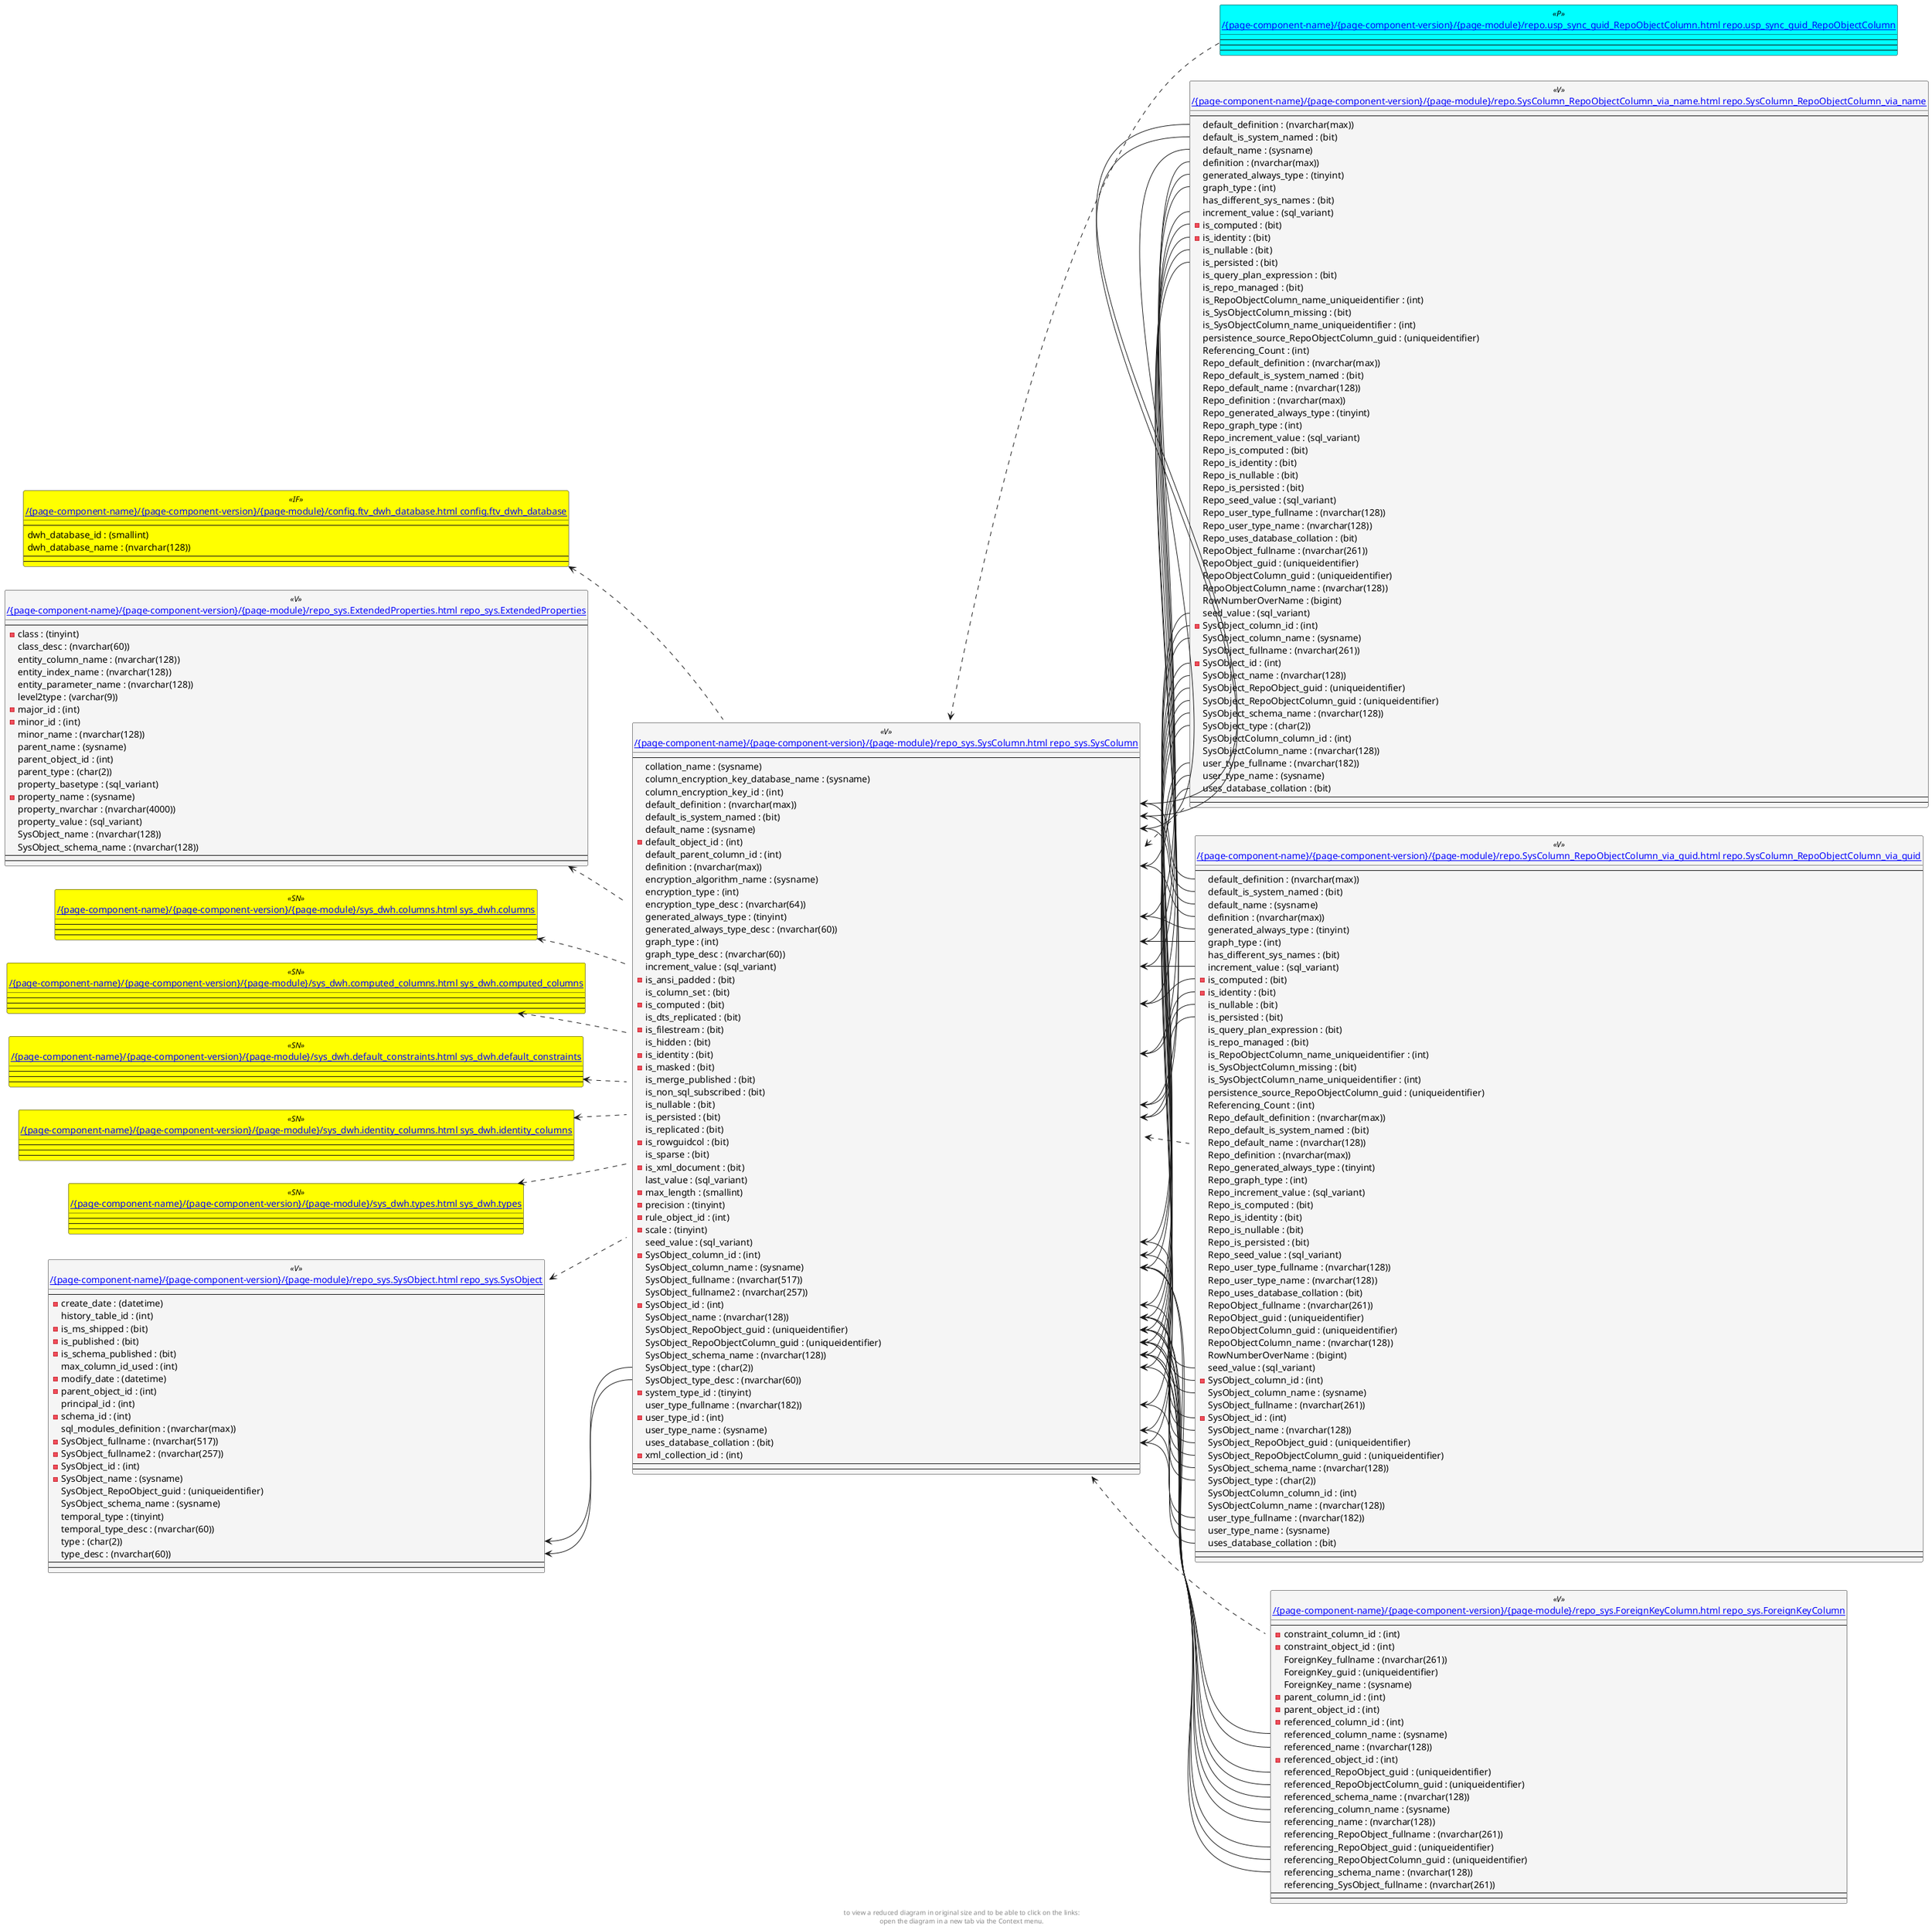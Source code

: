 @startuml
left to right direction
'top to bottom direction
hide circle
'avoide "." issues:
set namespaceSeparator none


skinparam class {
  BackgroundColor White
  BackgroundColor<<FN>> Yellow
  BackgroundColor<<FS>> Yellow
  BackgroundColor<<FT>> LightGray
  BackgroundColor<<IF>> Yellow
  BackgroundColor<<IS>> Yellow
  BackgroundColor<<P>> Aqua
  BackgroundColor<<PC>> Aqua
  BackgroundColor<<SN>> Yellow
  BackgroundColor<<SO>> SlateBlue
  BackgroundColor<<TF>> LightGray
  BackgroundColor<<TR>> Tomato
  BackgroundColor<<U>> White
  BackgroundColor<<V>> WhiteSmoke
  BackgroundColor<<X>> Aqua
}


entity "[[{site-url}/{page-component-name}/{page-component-version}/{page-module}/config.ftv_dwh_database.html config.ftv_dwh_database]]" as config.ftv_dwh_database << IF >> {
  --
  dwh_database_id : (smallint)
  dwh_database_name : (nvarchar(128))
  --
  --
}

entity "[[{site-url}/{page-component-name}/{page-component-version}/{page-module}/repo.SysColumn_RepoObjectColumn_via_guid.html repo.SysColumn_RepoObjectColumn_via_guid]]" as repo.SysColumn_RepoObjectColumn_via_guid << V >> {
  --
  default_definition : (nvarchar(max))
  default_is_system_named : (bit)
  default_name : (sysname)
  definition : (nvarchar(max))
  generated_always_type : (tinyint)
  graph_type : (int)
  has_different_sys_names : (bit)
  increment_value : (sql_variant)
  - is_computed : (bit)
  - is_identity : (bit)
  is_nullable : (bit)
  is_persisted : (bit)
  is_query_plan_expression : (bit)
  is_repo_managed : (bit)
  is_RepoObjectColumn_name_uniqueidentifier : (int)
  is_SysObjectColumn_missing : (bit)
  is_SysObjectColumn_name_uniqueidentifier : (int)
  persistence_source_RepoObjectColumn_guid : (uniqueidentifier)
  Referencing_Count : (int)
  Repo_default_definition : (nvarchar(max))
  Repo_default_is_system_named : (bit)
  Repo_default_name : (nvarchar(128))
  Repo_definition : (nvarchar(max))
  Repo_generated_always_type : (tinyint)
  Repo_graph_type : (int)
  Repo_increment_value : (sql_variant)
  Repo_is_computed : (bit)
  Repo_is_identity : (bit)
  Repo_is_nullable : (bit)
  Repo_is_persisted : (bit)
  Repo_seed_value : (sql_variant)
  Repo_user_type_fullname : (nvarchar(128))
  Repo_user_type_name : (nvarchar(128))
  Repo_uses_database_collation : (bit)
  RepoObject_fullname : (nvarchar(261))
  RepoObject_guid : (uniqueidentifier)
  RepoObjectColumn_guid : (uniqueidentifier)
  RepoObjectColumn_name : (nvarchar(128))
  RowNumberOverName : (bigint)
  seed_value : (sql_variant)
  - SysObject_column_id : (int)
  SysObject_column_name : (sysname)
  SysObject_fullname : (nvarchar(261))
  - SysObject_id : (int)
  SysObject_name : (nvarchar(128))
  SysObject_RepoObject_guid : (uniqueidentifier)
  SysObject_RepoObjectColumn_guid : (uniqueidentifier)
  SysObject_schema_name : (nvarchar(128))
  SysObject_type : (char(2))
  SysObjectColumn_column_id : (int)
  SysObjectColumn_name : (nvarchar(128))
  user_type_fullname : (nvarchar(182))
  user_type_name : (sysname)
  uses_database_collation : (bit)
  --
  --
}

entity "[[{site-url}/{page-component-name}/{page-component-version}/{page-module}/repo.SysColumn_RepoObjectColumn_via_name.html repo.SysColumn_RepoObjectColumn_via_name]]" as repo.SysColumn_RepoObjectColumn_via_name << V >> {
  --
  default_definition : (nvarchar(max))
  default_is_system_named : (bit)
  default_name : (sysname)
  definition : (nvarchar(max))
  generated_always_type : (tinyint)
  graph_type : (int)
  has_different_sys_names : (bit)
  increment_value : (sql_variant)
  - is_computed : (bit)
  - is_identity : (bit)
  is_nullable : (bit)
  is_persisted : (bit)
  is_query_plan_expression : (bit)
  is_repo_managed : (bit)
  is_RepoObjectColumn_name_uniqueidentifier : (int)
  is_SysObjectColumn_missing : (bit)
  is_SysObjectColumn_name_uniqueidentifier : (int)
  persistence_source_RepoObjectColumn_guid : (uniqueidentifier)
  Referencing_Count : (int)
  Repo_default_definition : (nvarchar(max))
  Repo_default_is_system_named : (bit)
  Repo_default_name : (nvarchar(128))
  Repo_definition : (nvarchar(max))
  Repo_generated_always_type : (tinyint)
  Repo_graph_type : (int)
  Repo_increment_value : (sql_variant)
  Repo_is_computed : (bit)
  Repo_is_identity : (bit)
  Repo_is_nullable : (bit)
  Repo_is_persisted : (bit)
  Repo_seed_value : (sql_variant)
  Repo_user_type_fullname : (nvarchar(128))
  Repo_user_type_name : (nvarchar(128))
  Repo_uses_database_collation : (bit)
  RepoObject_fullname : (nvarchar(261))
  RepoObject_guid : (uniqueidentifier)
  RepoObjectColumn_guid : (uniqueidentifier)
  RepoObjectColumn_name : (nvarchar(128))
  RowNumberOverName : (bigint)
  seed_value : (sql_variant)
  - SysObject_column_id : (int)
  SysObject_column_name : (sysname)
  SysObject_fullname : (nvarchar(261))
  - SysObject_id : (int)
  SysObject_name : (nvarchar(128))
  SysObject_RepoObject_guid : (uniqueidentifier)
  SysObject_RepoObjectColumn_guid : (uniqueidentifier)
  SysObject_schema_name : (nvarchar(128))
  SysObject_type : (char(2))
  SysObjectColumn_column_id : (int)
  SysObjectColumn_name : (nvarchar(128))
  user_type_fullname : (nvarchar(182))
  user_type_name : (sysname)
  uses_database_collation : (bit)
  --
  --
}

entity "[[{site-url}/{page-component-name}/{page-component-version}/{page-module}/repo.usp_sync_guid_RepoObjectColumn.html repo.usp_sync_guid_RepoObjectColumn]]" as repo.usp_sync_guid_RepoObjectColumn << P >> {
  --
  --
  --
}

entity "[[{site-url}/{page-component-name}/{page-component-version}/{page-module}/repo_sys.ExtendedProperties.html repo_sys.ExtendedProperties]]" as repo_sys.ExtendedProperties << V >> {
  --
  - class : (tinyint)
  class_desc : (nvarchar(60))
  entity_column_name : (nvarchar(128))
  entity_index_name : (nvarchar(128))
  entity_parameter_name : (nvarchar(128))
  level2type : (varchar(9))
  - major_id : (int)
  - minor_id : (int)
  minor_name : (nvarchar(128))
  parent_name : (sysname)
  parent_object_id : (int)
  parent_type : (char(2))
  property_basetype : (sql_variant)
  - property_name : (sysname)
  property_nvarchar : (nvarchar(4000))
  property_value : (sql_variant)
  SysObject_name : (nvarchar(128))
  SysObject_schema_name : (nvarchar(128))
  --
  --
}

entity "[[{site-url}/{page-component-name}/{page-component-version}/{page-module}/repo_sys.ForeignKeyColumn.html repo_sys.ForeignKeyColumn]]" as repo_sys.ForeignKeyColumn << V >> {
  --
  - constraint_column_id : (int)
  - constraint_object_id : (int)
  ForeignKey_fullname : (nvarchar(261))
  ForeignKey_guid : (uniqueidentifier)
  ForeignKey_name : (sysname)
  - parent_column_id : (int)
  - parent_object_id : (int)
  - referenced_column_id : (int)
  referenced_column_name : (sysname)
  referenced_name : (nvarchar(128))
  - referenced_object_id : (int)
  referenced_RepoObject_guid : (uniqueidentifier)
  referenced_RepoObjectColumn_guid : (uniqueidentifier)
  referenced_schema_name : (nvarchar(128))
  referencing_column_name : (sysname)
  referencing_name : (nvarchar(128))
  referencing_RepoObject_fullname : (nvarchar(261))
  referencing_RepoObject_guid : (uniqueidentifier)
  referencing_RepoObjectColumn_guid : (uniqueidentifier)
  referencing_schema_name : (nvarchar(128))
  referencing_SysObject_fullname : (nvarchar(261))
  --
  --
}

entity "[[{site-url}/{page-component-name}/{page-component-version}/{page-module}/repo_sys.SysColumn.html repo_sys.SysColumn]]" as repo_sys.SysColumn << V >> {
  --
  collation_name : (sysname)
  column_encryption_key_database_name : (sysname)
  column_encryption_key_id : (int)
  default_definition : (nvarchar(max))
  default_is_system_named : (bit)
  default_name : (sysname)
  - default_object_id : (int)
  default_parent_column_id : (int)
  definition : (nvarchar(max))
  encryption_algorithm_name : (sysname)
  encryption_type : (int)
  encryption_type_desc : (nvarchar(64))
  generated_always_type : (tinyint)
  generated_always_type_desc : (nvarchar(60))
  graph_type : (int)
  graph_type_desc : (nvarchar(60))
  increment_value : (sql_variant)
  - is_ansi_padded : (bit)
  is_column_set : (bit)
  - is_computed : (bit)
  is_dts_replicated : (bit)
  - is_filestream : (bit)
  is_hidden : (bit)
  - is_identity : (bit)
  - is_masked : (bit)
  is_merge_published : (bit)
  is_non_sql_subscribed : (bit)
  is_nullable : (bit)
  is_persisted : (bit)
  is_replicated : (bit)
  - is_rowguidcol : (bit)
  is_sparse : (bit)
  - is_xml_document : (bit)
  last_value : (sql_variant)
  - max_length : (smallint)
  - precision : (tinyint)
  - rule_object_id : (int)
  - scale : (tinyint)
  seed_value : (sql_variant)
  - SysObject_column_id : (int)
  SysObject_column_name : (sysname)
  SysObject_fullname : (nvarchar(517))
  SysObject_fullname2 : (nvarchar(257))
  - SysObject_id : (int)
  SysObject_name : (nvarchar(128))
  SysObject_RepoObject_guid : (uniqueidentifier)
  SysObject_RepoObjectColumn_guid : (uniqueidentifier)
  SysObject_schema_name : (nvarchar(128))
  SysObject_type : (char(2))
  SysObject_type_desc : (nvarchar(60))
  - system_type_id : (tinyint)
  user_type_fullname : (nvarchar(182))
  - user_type_id : (int)
  user_type_name : (sysname)
  uses_database_collation : (bit)
  - xml_collection_id : (int)
  --
  --
}

entity "[[{site-url}/{page-component-name}/{page-component-version}/{page-module}/repo_sys.SysObject.html repo_sys.SysObject]]" as repo_sys.SysObject << V >> {
  --
  - create_date : (datetime)
  history_table_id : (int)
  - is_ms_shipped : (bit)
  - is_published : (bit)
  - is_schema_published : (bit)
  max_column_id_used : (int)
  - modify_date : (datetime)
  - parent_object_id : (int)
  principal_id : (int)
  - schema_id : (int)
  sql_modules_definition : (nvarchar(max))
  - SysObject_fullname : (nvarchar(517))
  - SysObject_fullname2 : (nvarchar(257))
  - SysObject_id : (int)
  - SysObject_name : (sysname)
  SysObject_RepoObject_guid : (uniqueidentifier)
  SysObject_schema_name : (sysname)
  temporal_type : (tinyint)
  temporal_type_desc : (nvarchar(60))
  type : (char(2))
  type_desc : (nvarchar(60))
  --
  --
}

entity "[[{site-url}/{page-component-name}/{page-component-version}/{page-module}/sys_dwh.columns.html sys_dwh.columns]]" as sys_dwh.columns << SN >> {
  --
  --
  --
}

entity "[[{site-url}/{page-component-name}/{page-component-version}/{page-module}/sys_dwh.computed_columns.html sys_dwh.computed_columns]]" as sys_dwh.computed_columns << SN >> {
  --
  --
  --
}

entity "[[{site-url}/{page-component-name}/{page-component-version}/{page-module}/sys_dwh.default_constraints.html sys_dwh.default_constraints]]" as sys_dwh.default_constraints << SN >> {
  --
  --
  --
}

entity "[[{site-url}/{page-component-name}/{page-component-version}/{page-module}/sys_dwh.identity_columns.html sys_dwh.identity_columns]]" as sys_dwh.identity_columns << SN >> {
  --
  --
  --
}

entity "[[{site-url}/{page-component-name}/{page-component-version}/{page-module}/sys_dwh.types.html sys_dwh.types]]" as sys_dwh.types << SN >> {
  --
  --
  --
}

config.ftv_dwh_database <.. repo_sys.SysColumn
repo_sys.ExtendedProperties <.. repo_sys.SysColumn
repo_sys.SysColumn <.. repo.SysColumn_RepoObjectColumn_via_guid
repo_sys.SysColumn <.. repo.SysColumn_RepoObjectColumn_via_name
repo_sys.SysColumn <.. repo.usp_sync_guid_RepoObjectColumn
repo_sys.SysColumn <.. repo_sys.ForeignKeyColumn
repo_sys.SysObject <.. repo_sys.SysColumn
sys_dwh.columns <.. repo_sys.SysColumn
sys_dwh.computed_columns <.. repo_sys.SysColumn
sys_dwh.default_constraints <.. repo_sys.SysColumn
sys_dwh.identity_columns <.. repo_sys.SysColumn
sys_dwh.types <.. repo_sys.SysColumn
repo_sys.SysColumn::default_definition <-- repo.SysColumn_RepoObjectColumn_via_guid::default_definition
repo_sys.SysColumn::default_definition <-- repo.SysColumn_RepoObjectColumn_via_name::default_definition
repo_sys.SysColumn::default_is_system_named <-- repo.SysColumn_RepoObjectColumn_via_guid::default_is_system_named
repo_sys.SysColumn::default_is_system_named <-- repo.SysColumn_RepoObjectColumn_via_name::default_is_system_named
repo_sys.SysColumn::default_name <-- repo.SysColumn_RepoObjectColumn_via_guid::default_name
repo_sys.SysColumn::default_name <-- repo.SysColumn_RepoObjectColumn_via_name::default_name
repo_sys.SysColumn::definition <-- repo.SysColumn_RepoObjectColumn_via_guid::definition
repo_sys.SysColumn::definition <-- repo.SysColumn_RepoObjectColumn_via_name::definition
repo_sys.SysColumn::generated_always_type <-- repo.SysColumn_RepoObjectColumn_via_guid::generated_always_type
repo_sys.SysColumn::generated_always_type <-- repo.SysColumn_RepoObjectColumn_via_name::generated_always_type
repo_sys.SysColumn::graph_type <-- repo.SysColumn_RepoObjectColumn_via_guid::graph_type
repo_sys.SysColumn::graph_type <-- repo.SysColumn_RepoObjectColumn_via_name::graph_type
repo_sys.SysColumn::increment_value <-- repo.SysColumn_RepoObjectColumn_via_guid::increment_value
repo_sys.SysColumn::increment_value <-- repo.SysColumn_RepoObjectColumn_via_name::increment_value
repo_sys.SysColumn::is_computed <-- repo.SysColumn_RepoObjectColumn_via_guid::is_computed
repo_sys.SysColumn::is_computed <-- repo.SysColumn_RepoObjectColumn_via_name::is_computed
repo_sys.SysColumn::is_identity <-- repo.SysColumn_RepoObjectColumn_via_guid::is_identity
repo_sys.SysColumn::is_identity <-- repo.SysColumn_RepoObjectColumn_via_name::is_identity
repo_sys.SysColumn::is_nullable <-- repo.SysColumn_RepoObjectColumn_via_guid::is_nullable
repo_sys.SysColumn::is_nullable <-- repo.SysColumn_RepoObjectColumn_via_name::is_nullable
repo_sys.SysColumn::is_persisted <-- repo.SysColumn_RepoObjectColumn_via_guid::is_persisted
repo_sys.SysColumn::is_persisted <-- repo.SysColumn_RepoObjectColumn_via_name::is_persisted
repo_sys.SysColumn::seed_value <-- repo.SysColumn_RepoObjectColumn_via_guid::seed_value
repo_sys.SysColumn::seed_value <-- repo.SysColumn_RepoObjectColumn_via_name::seed_value
repo_sys.SysColumn::SysObject_column_id <-- repo.SysColumn_RepoObjectColumn_via_guid::SysObject_column_id
repo_sys.SysColumn::SysObject_column_id <-- repo.SysColumn_RepoObjectColumn_via_name::SysObject_column_id
repo_sys.SysColumn::SysObject_column_name <-- repo.SysColumn_RepoObjectColumn_via_guid::SysObject_column_name
repo_sys.SysColumn::SysObject_column_name <-- repo.SysColumn_RepoObjectColumn_via_name::SysObject_column_name
repo_sys.SysColumn::SysObject_column_name <-- repo_sys.ForeignKeyColumn::referencing_column_name
repo_sys.SysColumn::SysObject_column_name <-- repo_sys.ForeignKeyColumn::referenced_column_name
repo_sys.SysColumn::SysObject_id <-- repo.SysColumn_RepoObjectColumn_via_guid::SysObject_id
repo_sys.SysColumn::SysObject_id <-- repo.SysColumn_RepoObjectColumn_via_name::SysObject_id
repo_sys.SysColumn::SysObject_name <-- repo.SysColumn_RepoObjectColumn_via_guid::SysObject_name
repo_sys.SysColumn::SysObject_name <-- repo.SysColumn_RepoObjectColumn_via_name::SysObject_name
repo_sys.SysColumn::SysObject_name <-- repo_sys.ForeignKeyColumn::referencing_name
repo_sys.SysColumn::SysObject_name <-- repo_sys.ForeignKeyColumn::referenced_name
repo_sys.SysColumn::SysObject_RepoObject_guid <-- repo.SysColumn_RepoObjectColumn_via_guid::SysObject_RepoObject_guid
repo_sys.SysColumn::SysObject_RepoObject_guid <-- repo.SysColumn_RepoObjectColumn_via_name::SysObject_RepoObject_guid
repo_sys.SysColumn::SysObject_RepoObject_guid <-- repo_sys.ForeignKeyColumn::referencing_RepoObject_guid
repo_sys.SysColumn::SysObject_RepoObject_guid <-- repo_sys.ForeignKeyColumn::referenced_RepoObject_guid
repo_sys.SysColumn::SysObject_RepoObjectColumn_guid <-- repo.SysColumn_RepoObjectColumn_via_guid::SysObject_RepoObjectColumn_guid
repo_sys.SysColumn::SysObject_RepoObjectColumn_guid <-- repo.SysColumn_RepoObjectColumn_via_name::SysObject_RepoObjectColumn_guid
repo_sys.SysColumn::SysObject_RepoObjectColumn_guid <-- repo_sys.ForeignKeyColumn::referencing_RepoObjectColumn_guid
repo_sys.SysColumn::SysObject_RepoObjectColumn_guid <-- repo_sys.ForeignKeyColumn::referenced_RepoObjectColumn_guid
repo_sys.SysColumn::SysObject_schema_name <-- repo.SysColumn_RepoObjectColumn_via_guid::SysObject_schema_name
repo_sys.SysColumn::SysObject_schema_name <-- repo.SysColumn_RepoObjectColumn_via_name::SysObject_schema_name
repo_sys.SysColumn::SysObject_schema_name <-- repo_sys.ForeignKeyColumn::referencing_schema_name
repo_sys.SysColumn::SysObject_schema_name <-- repo_sys.ForeignKeyColumn::referenced_schema_name
repo_sys.SysColumn::SysObject_type <-- repo.SysColumn_RepoObjectColumn_via_guid::SysObject_type
repo_sys.SysColumn::SysObject_type <-- repo.SysColumn_RepoObjectColumn_via_name::SysObject_type
repo_sys.SysColumn::user_type_fullname <-- repo.SysColumn_RepoObjectColumn_via_guid::user_type_fullname
repo_sys.SysColumn::user_type_fullname <-- repo.SysColumn_RepoObjectColumn_via_name::user_type_fullname
repo_sys.SysColumn::user_type_name <-- repo.SysColumn_RepoObjectColumn_via_guid::user_type_name
repo_sys.SysColumn::user_type_name <-- repo.SysColumn_RepoObjectColumn_via_name::user_type_name
repo_sys.SysColumn::uses_database_collation <-- repo.SysColumn_RepoObjectColumn_via_guid::uses_database_collation
repo_sys.SysColumn::uses_database_collation <-- repo.SysColumn_RepoObjectColumn_via_name::uses_database_collation
repo_sys.SysObject::type <-- repo_sys.SysColumn::SysObject_type
repo_sys.SysObject::type_desc <-- repo_sys.SysColumn::SysObject_type_desc
footer
to view a reduced diagram in original size and to be able to click on the links:
open the diagram in a new tab via the Context menu.
end footer

@enduml


